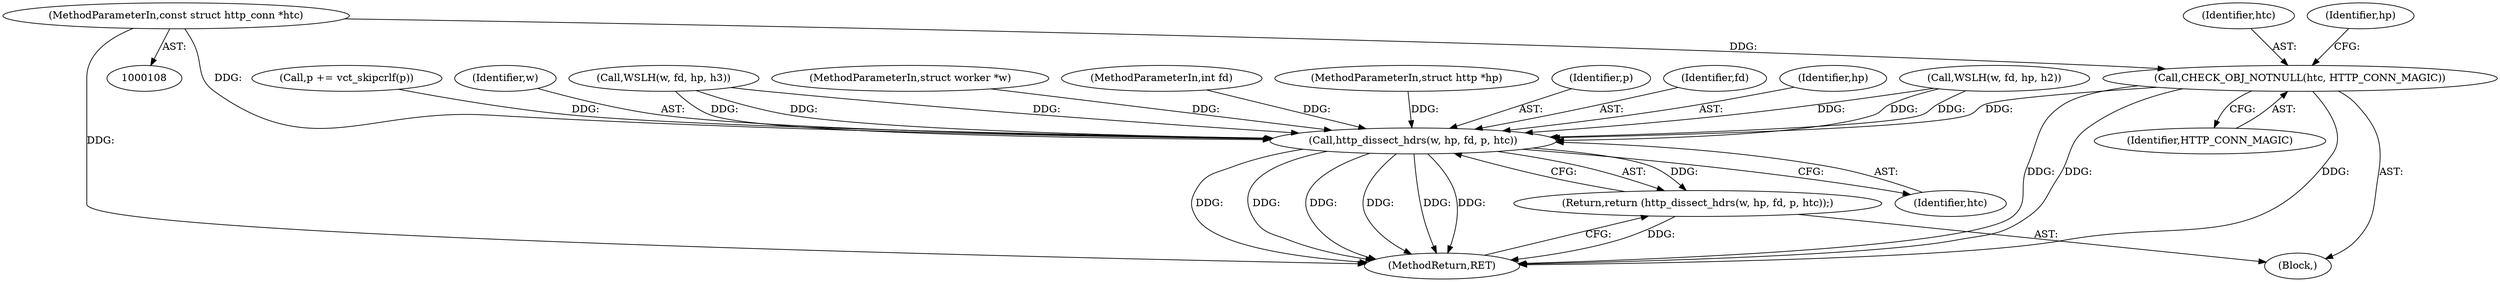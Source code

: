 digraph "0_Varnish-Cache_85e8468bec9416bd7e16b0d80cb820ecd2b330c3_0@pointer" {
"1000119" [label="(Call,CHECK_OBJ_NOTNULL(htc, HTTP_CONN_MAGIC))"];
"1000112" [label="(MethodParameterIn,const struct http_conn *htc)"];
"1000353" [label="(Call,http_dissect_hdrs(w, hp, fd, p, htc))"];
"1000352" [label="(Return,return (http_dissect_hdrs(w, hp, fd, p, htc));)"];
"1000123" [label="(Identifier,hp)"];
"1000321" [label="(Call,WSLH(w, fd, hp, h2))"];
"1000358" [label="(Identifier,htc)"];
"1000292" [label="(Call,p += vct_skipcrlf(p))"];
"1000112" [label="(MethodParameterIn,const struct http_conn *htc)"];
"1000116" [label="(Block,)"];
"1000121" [label="(Identifier,HTTP_CONN_MAGIC)"];
"1000354" [label="(Identifier,w)"];
"1000353" [label="(Call,http_dissect_hdrs(w, hp, fd, p, htc))"];
"1000359" [label="(MethodReturn,RET)"];
"1000347" [label="(Call,WSLH(w, fd, hp, h3))"];
"1000109" [label="(MethodParameterIn,struct worker *w)"];
"1000110" [label="(MethodParameterIn,int fd)"];
"1000119" [label="(Call,CHECK_OBJ_NOTNULL(htc, HTTP_CONN_MAGIC))"];
"1000111" [label="(MethodParameterIn,struct http *hp)"];
"1000120" [label="(Identifier,htc)"];
"1000352" [label="(Return,return (http_dissect_hdrs(w, hp, fd, p, htc));)"];
"1000357" [label="(Identifier,p)"];
"1000356" [label="(Identifier,fd)"];
"1000355" [label="(Identifier,hp)"];
"1000119" -> "1000116"  [label="AST: "];
"1000119" -> "1000121"  [label="CFG: "];
"1000120" -> "1000119"  [label="AST: "];
"1000121" -> "1000119"  [label="AST: "];
"1000123" -> "1000119"  [label="CFG: "];
"1000119" -> "1000359"  [label="DDG: "];
"1000119" -> "1000359"  [label="DDG: "];
"1000119" -> "1000359"  [label="DDG: "];
"1000112" -> "1000119"  [label="DDG: "];
"1000119" -> "1000353"  [label="DDG: "];
"1000112" -> "1000108"  [label="AST: "];
"1000112" -> "1000359"  [label="DDG: "];
"1000112" -> "1000353"  [label="DDG: "];
"1000353" -> "1000352"  [label="AST: "];
"1000353" -> "1000358"  [label="CFG: "];
"1000354" -> "1000353"  [label="AST: "];
"1000355" -> "1000353"  [label="AST: "];
"1000356" -> "1000353"  [label="AST: "];
"1000357" -> "1000353"  [label="AST: "];
"1000358" -> "1000353"  [label="AST: "];
"1000352" -> "1000353"  [label="CFG: "];
"1000353" -> "1000359"  [label="DDG: "];
"1000353" -> "1000359"  [label="DDG: "];
"1000353" -> "1000359"  [label="DDG: "];
"1000353" -> "1000359"  [label="DDG: "];
"1000353" -> "1000359"  [label="DDG: "];
"1000353" -> "1000359"  [label="DDG: "];
"1000353" -> "1000352"  [label="DDG: "];
"1000347" -> "1000353"  [label="DDG: "];
"1000347" -> "1000353"  [label="DDG: "];
"1000347" -> "1000353"  [label="DDG: "];
"1000321" -> "1000353"  [label="DDG: "];
"1000321" -> "1000353"  [label="DDG: "];
"1000321" -> "1000353"  [label="DDG: "];
"1000109" -> "1000353"  [label="DDG: "];
"1000111" -> "1000353"  [label="DDG: "];
"1000110" -> "1000353"  [label="DDG: "];
"1000292" -> "1000353"  [label="DDG: "];
"1000352" -> "1000116"  [label="AST: "];
"1000359" -> "1000352"  [label="CFG: "];
"1000352" -> "1000359"  [label="DDG: "];
}
